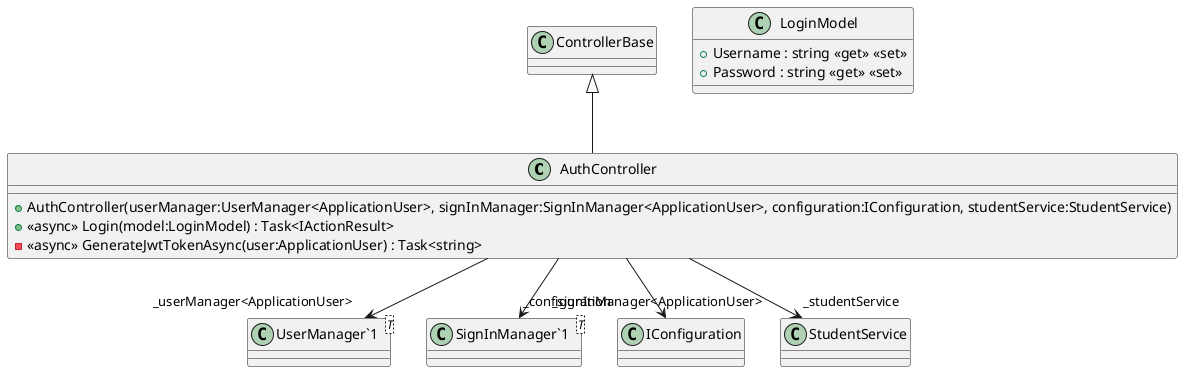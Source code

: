 @startuml
class AuthController {
    + AuthController(userManager:UserManager<ApplicationUser>, signInManager:SignInManager<ApplicationUser>, configuration:IConfiguration, studentService:StudentService)
    + <<async>> Login(model:LoginModel) : Task<IActionResult>
    - <<async>> GenerateJwtTokenAsync(user:ApplicationUser) : Task<string>
}
class LoginModel {
    + Username : string <<get>> <<set>>
    + Password : string <<get>> <<set>>
}
class "UserManager`1"<T> {
}
class "SignInManager`1"<T> {
}
ControllerBase <|-- AuthController
AuthController --> "_userManager<ApplicationUser>" "UserManager`1"
AuthController --> "_signInManager<ApplicationUser>" "SignInManager`1"
AuthController --> "_configuration" IConfiguration
AuthController --> "_studentService" StudentService
@enduml
